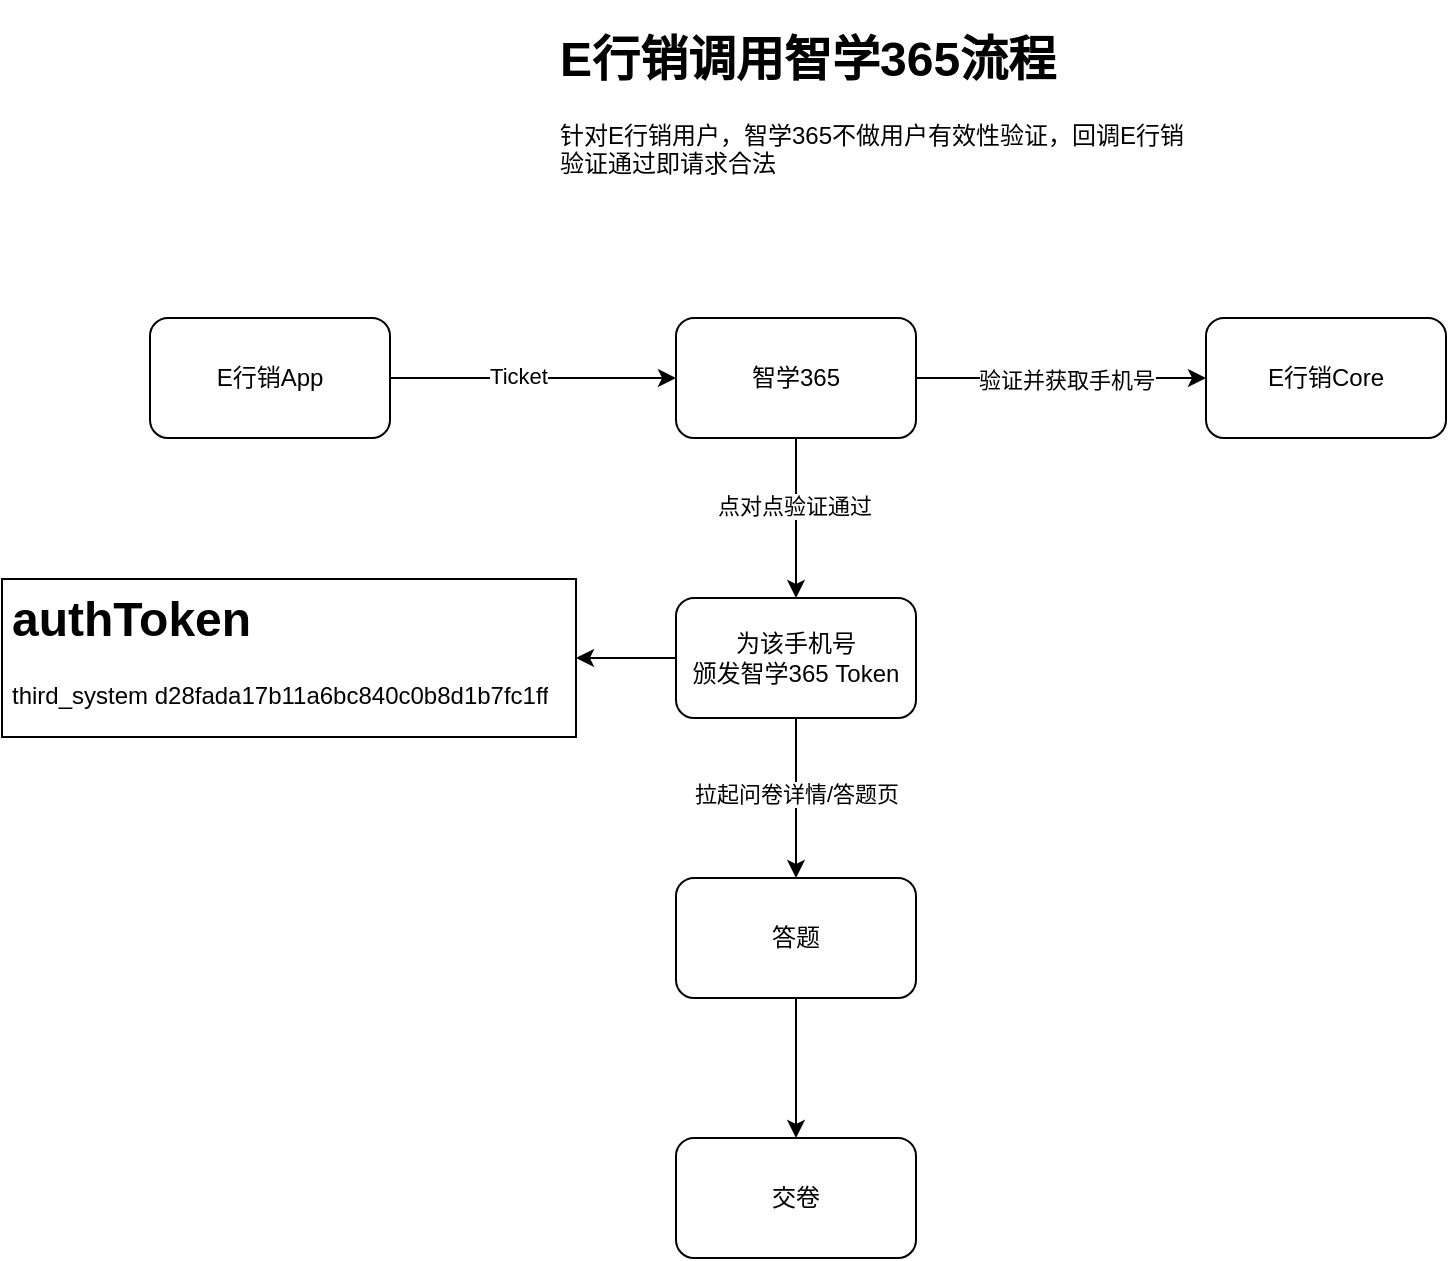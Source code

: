 <mxfile version="21.3.7" type="github">
  <diagram name="第 1 页" id="Vt5ajGIsoaIyoTmPp9kC">
    <mxGraphModel dx="1194" dy="1902" grid="0" gridSize="10" guides="1" tooltips="1" connect="1" arrows="1" fold="1" page="1" pageScale="1" pageWidth="827" pageHeight="1169" math="0" shadow="0">
      <root>
        <mxCell id="0" />
        <mxCell id="1" parent="0" />
        <mxCell id="WbANwVA4jMrC2jd9kJvu-4" value="" style="edgeStyle=orthogonalEdgeStyle;rounded=0;orthogonalLoop=1;jettySize=auto;html=1;" edge="1" parent="1" source="WbANwVA4jMrC2jd9kJvu-1" target="WbANwVA4jMrC2jd9kJvu-3">
          <mxGeometry relative="1" as="geometry" />
        </mxCell>
        <mxCell id="WbANwVA4jMrC2jd9kJvu-5" value="Ticket" style="edgeLabel;html=1;align=center;verticalAlign=middle;resizable=0;points=[];" vertex="1" connectable="0" parent="WbANwVA4jMrC2jd9kJvu-4">
          <mxGeometry x="-0.114" y="1" relative="1" as="geometry">
            <mxPoint as="offset" />
          </mxGeometry>
        </mxCell>
        <mxCell id="WbANwVA4jMrC2jd9kJvu-1" value="E行销App" style="rounded=1;whiteSpace=wrap;html=1;" vertex="1" parent="1">
          <mxGeometry x="110" y="149" width="120" height="60" as="geometry" />
        </mxCell>
        <mxCell id="WbANwVA4jMrC2jd9kJvu-2" value="&lt;h1&gt;E行销调用智学365流程&lt;/h1&gt;&lt;p&gt;针对E行销用户，智学365不做用户有效性验证，回调E行销验证通过即请求合法&lt;/p&gt;" style="text;html=1;strokeColor=none;fillColor=none;spacing=5;spacingTop=-20;whiteSpace=wrap;overflow=hidden;rounded=0;" vertex="1" parent="1">
          <mxGeometry x="310" width="330" height="80" as="geometry" />
        </mxCell>
        <mxCell id="WbANwVA4jMrC2jd9kJvu-7" value="" style="edgeStyle=orthogonalEdgeStyle;rounded=0;orthogonalLoop=1;jettySize=auto;html=1;" edge="1" parent="1" source="WbANwVA4jMrC2jd9kJvu-3" target="WbANwVA4jMrC2jd9kJvu-6">
          <mxGeometry relative="1" as="geometry" />
        </mxCell>
        <mxCell id="WbANwVA4jMrC2jd9kJvu-8" value="验证并获取手机号" style="edgeLabel;html=1;align=center;verticalAlign=middle;resizable=0;points=[];" vertex="1" connectable="0" parent="WbANwVA4jMrC2jd9kJvu-7">
          <mxGeometry x="0.025" y="-1" relative="1" as="geometry">
            <mxPoint as="offset" />
          </mxGeometry>
        </mxCell>
        <mxCell id="WbANwVA4jMrC2jd9kJvu-10" value="" style="edgeStyle=orthogonalEdgeStyle;rounded=0;orthogonalLoop=1;jettySize=auto;html=1;" edge="1" parent="1" source="WbANwVA4jMrC2jd9kJvu-3" target="WbANwVA4jMrC2jd9kJvu-9">
          <mxGeometry relative="1" as="geometry" />
        </mxCell>
        <mxCell id="WbANwVA4jMrC2jd9kJvu-11" value="点对点验证通过" style="edgeLabel;html=1;align=center;verticalAlign=middle;resizable=0;points=[];" vertex="1" connectable="0" parent="WbANwVA4jMrC2jd9kJvu-10">
          <mxGeometry x="-0.15" y="-1" relative="1" as="geometry">
            <mxPoint as="offset" />
          </mxGeometry>
        </mxCell>
        <mxCell id="WbANwVA4jMrC2jd9kJvu-3" value="智学365" style="rounded=1;whiteSpace=wrap;html=1;" vertex="1" parent="1">
          <mxGeometry x="373" y="149" width="120" height="60" as="geometry" />
        </mxCell>
        <mxCell id="WbANwVA4jMrC2jd9kJvu-6" value="E行销Core" style="rounded=1;whiteSpace=wrap;html=1;" vertex="1" parent="1">
          <mxGeometry x="638" y="149" width="120" height="60" as="geometry" />
        </mxCell>
        <mxCell id="WbANwVA4jMrC2jd9kJvu-13" value="" style="edgeStyle=orthogonalEdgeStyle;rounded=0;orthogonalLoop=1;jettySize=auto;html=1;" edge="1" parent="1" source="WbANwVA4jMrC2jd9kJvu-9" target="WbANwVA4jMrC2jd9kJvu-12">
          <mxGeometry relative="1" as="geometry" />
        </mxCell>
        <mxCell id="WbANwVA4jMrC2jd9kJvu-14" value="拉起问卷详情/答题页" style="edgeLabel;html=1;align=center;verticalAlign=middle;resizable=0;points=[];" vertex="1" connectable="0" parent="WbANwVA4jMrC2jd9kJvu-13">
          <mxGeometry x="-0.05" relative="1" as="geometry">
            <mxPoint as="offset" />
          </mxGeometry>
        </mxCell>
        <mxCell id="WbANwVA4jMrC2jd9kJvu-20" value="" style="edgeStyle=orthogonalEdgeStyle;rounded=0;orthogonalLoop=1;jettySize=auto;html=1;" edge="1" parent="1" source="WbANwVA4jMrC2jd9kJvu-9" target="WbANwVA4jMrC2jd9kJvu-19">
          <mxGeometry relative="1" as="geometry" />
        </mxCell>
        <mxCell id="WbANwVA4jMrC2jd9kJvu-9" value="为该手机号&lt;br&gt;颁发智学365 Token" style="rounded=1;whiteSpace=wrap;html=1;" vertex="1" parent="1">
          <mxGeometry x="373" y="289" width="120" height="60" as="geometry" />
        </mxCell>
        <mxCell id="WbANwVA4jMrC2jd9kJvu-16" value="" style="edgeStyle=orthogonalEdgeStyle;rounded=0;orthogonalLoop=1;jettySize=auto;html=1;" edge="1" parent="1" source="WbANwVA4jMrC2jd9kJvu-12" target="WbANwVA4jMrC2jd9kJvu-15">
          <mxGeometry relative="1" as="geometry" />
        </mxCell>
        <mxCell id="WbANwVA4jMrC2jd9kJvu-12" value="答题" style="rounded=1;whiteSpace=wrap;html=1;" vertex="1" parent="1">
          <mxGeometry x="373" y="429" width="120" height="60" as="geometry" />
        </mxCell>
        <mxCell id="WbANwVA4jMrC2jd9kJvu-15" value="交卷" style="whiteSpace=wrap;html=1;rounded=1;" vertex="1" parent="1">
          <mxGeometry x="373" y="559" width="120" height="60" as="geometry" />
        </mxCell>
        <mxCell id="WbANwVA4jMrC2jd9kJvu-19" value="&lt;h1&gt;authToken&lt;/h1&gt;&lt;p&gt;third_system d28fada17b11a6bc840c0b8d1b7fc1ff&lt;/p&gt;" style="text;html=1;strokeColor=default;fillColor=none;spacing=5;spacingTop=-20;whiteSpace=wrap;overflow=hidden;rounded=0;" vertex="1" parent="1">
          <mxGeometry x="36" y="279.5" width="287" height="79" as="geometry" />
        </mxCell>
      </root>
    </mxGraphModel>
  </diagram>
</mxfile>

